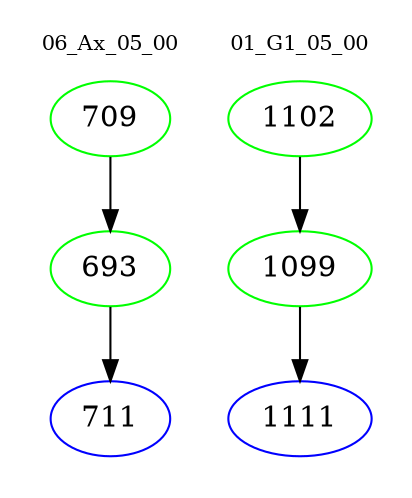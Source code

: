 digraph{
subgraph cluster_0 {
color = white
label = "06_Ax_05_00";
fontsize=10;
T0_709 [label="709", color="green"]
T0_709 -> T0_693 [color="black"]
T0_693 [label="693", color="green"]
T0_693 -> T0_711 [color="black"]
T0_711 [label="711", color="blue"]
}
subgraph cluster_1 {
color = white
label = "01_G1_05_00";
fontsize=10;
T1_1102 [label="1102", color="green"]
T1_1102 -> T1_1099 [color="black"]
T1_1099 [label="1099", color="green"]
T1_1099 -> T1_1111 [color="black"]
T1_1111 [label="1111", color="blue"]
}
}
